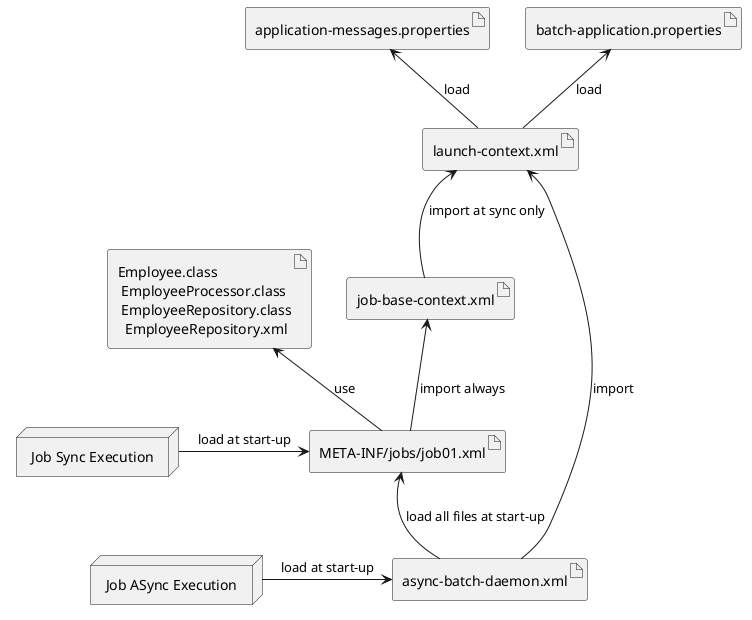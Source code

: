 @startuml


artifact "Employee.class\n EmployeeProcessor.class\n EmployeeRepository.class\n  EmployeeRepository.xml" as 1
artifact "batch-application.properties" as 2
artifact "application-messages.properties" as 3
artifact "META-INF/jobs/job01.xml" as 4
artifact "async-batch-daemon.xml" as 5
artifact "job-base-context.xml" as 6
artifact "launch-context.xml" as 7

node "Job Sync Execution" as sync
node "Job ASync Execution" as async

4-up->6 : import always
6-up->7 : import at sync only
5-up->4 : load all files at start-up
5-up->7 : import
7-up->2 : load
7-up->3 : load
4-up->1 : use

sync-right->4 : load at start-up
async-right->5 :load at start-up

'Set styles such as format and color of each figure
skinparam componentStyle uml2

skinparam Component {
  BorderColor black
  ArrowColor black
  ArrowFontSize 24
}

@enduml
